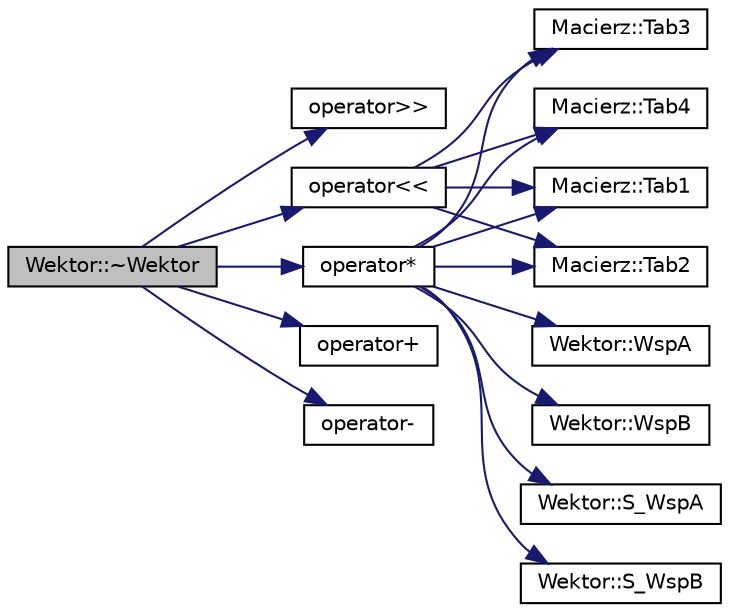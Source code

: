 digraph "Wektor::~Wektor"
{
  edge [fontname="Helvetica",fontsize="10",labelfontname="Helvetica",labelfontsize="10"];
  node [fontname="Helvetica",fontsize="10",shape=record];
  rankdir="LR";
  Node1 [label="Wektor::~Wektor",height=0.2,width=0.4,color="black", fillcolor="grey75", style="filled", fontcolor="black"];
  Node1 -> Node2 [color="midnightblue",fontsize="10",style="solid",fontname="Helvetica"];
  Node2 [label="operator\>\>",height=0.2,width=0.4,color="black", fillcolor="white", style="filled",URL="$_macierz_8cpp.html#a84ea77574e6b6cb6f478b3b34afbe291"];
  Node1 -> Node3 [color="midnightblue",fontsize="10",style="solid",fontname="Helvetica"];
  Node3 [label="operator\<\<",height=0.2,width=0.4,color="black", fillcolor="white", style="filled",URL="$_macierz_8cpp.html#a012fabee0d829b8ce6998f60fe6ec1f7"];
  Node3 -> Node4 [color="midnightblue",fontsize="10",style="solid",fontname="Helvetica"];
  Node4 [label="Macierz::Tab1",height=0.2,width=0.4,color="black", fillcolor="white", style="filled",URL="$class_macierz.html#ad0759ca98158d289bdde5e37b6c7004e"];
  Node3 -> Node5 [color="midnightblue",fontsize="10",style="solid",fontname="Helvetica"];
  Node5 [label="Macierz::Tab2",height=0.2,width=0.4,color="black", fillcolor="white", style="filled",URL="$class_macierz.html#aabdfc418e27507138e5e5ecf1680aae0"];
  Node3 -> Node6 [color="midnightblue",fontsize="10",style="solid",fontname="Helvetica"];
  Node6 [label="Macierz::Tab3",height=0.2,width=0.4,color="black", fillcolor="white", style="filled",URL="$class_macierz.html#a9653feca9080cf330dd98b46188e28d4"];
  Node3 -> Node7 [color="midnightblue",fontsize="10",style="solid",fontname="Helvetica"];
  Node7 [label="Macierz::Tab4",height=0.2,width=0.4,color="black", fillcolor="white", style="filled",URL="$class_macierz.html#a825142f07e9462269e155eded7419aff"];
  Node1 -> Node8 [color="midnightblue",fontsize="10",style="solid",fontname="Helvetica"];
  Node8 [label="operator+",height=0.2,width=0.4,color="black", fillcolor="white", style="filled",URL="$_zb_wektor_8cpp.html#ab1ffad06536718d3f8651ad791da5414"];
  Node1 -> Node9 [color="midnightblue",fontsize="10",style="solid",fontname="Helvetica"];
  Node9 [label="operator-",height=0.2,width=0.4,color="black", fillcolor="white", style="filled",URL="$_wektor_8cpp.html#ac9c42d5b0fdf04af468ac5a8c3fcb409"];
  Node1 -> Node10 [color="midnightblue",fontsize="10",style="solid",fontname="Helvetica"];
  Node10 [label="operator*",height=0.2,width=0.4,color="black", fillcolor="white", style="filled",URL="$_macierz_8cpp.html#a952f1b9c9949a6a48a3d0deb6b655580"];
  Node10 -> Node11 [color="midnightblue",fontsize="10",style="solid",fontname="Helvetica"];
  Node11 [label="Wektor::WspA",height=0.2,width=0.4,color="black", fillcolor="white", style="filled",URL="$class_wektor.html#a903cb6b2fa5fc618faf4d6ab126f885a"];
  Node10 -> Node12 [color="midnightblue",fontsize="10",style="solid",fontname="Helvetica"];
  Node12 [label="Wektor::WspB",height=0.2,width=0.4,color="black", fillcolor="white", style="filled",URL="$class_wektor.html#a3499008ab57a17c89c5bae6c0c96355b"];
  Node10 -> Node4 [color="midnightblue",fontsize="10",style="solid",fontname="Helvetica"];
  Node10 -> Node5 [color="midnightblue",fontsize="10",style="solid",fontname="Helvetica"];
  Node10 -> Node6 [color="midnightblue",fontsize="10",style="solid",fontname="Helvetica"];
  Node10 -> Node7 [color="midnightblue",fontsize="10",style="solid",fontname="Helvetica"];
  Node10 -> Node13 [color="midnightblue",fontsize="10",style="solid",fontname="Helvetica"];
  Node13 [label="Wektor::S_WspA",height=0.2,width=0.4,color="black", fillcolor="white", style="filled",URL="$class_wektor.html#a90c0d2ee5af28fd44cc8473e2b4ca69b"];
  Node10 -> Node14 [color="midnightblue",fontsize="10",style="solid",fontname="Helvetica"];
  Node14 [label="Wektor::S_WspB",height=0.2,width=0.4,color="black", fillcolor="white", style="filled",URL="$class_wektor.html#a54695866ba1038f63a0a28e473358f1a"];
}
